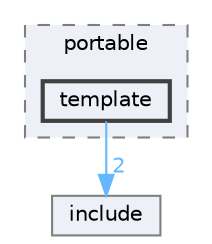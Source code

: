 digraph "D:/Projects/Raspberrypi_pico/pico_freertos_final/freertos_pico2/pico_freertos/FreeRTOS-Kernel/portable/template"
{
 // LATEX_PDF_SIZE
  bgcolor="transparent";
  edge [fontname=Helvetica,fontsize=10,labelfontname=Helvetica,labelfontsize=10];
  node [fontname=Helvetica,fontsize=10,shape=box,height=0.2,width=0.4];
  compound=true
  subgraph clusterdir_2901950e674b11bd625d37cd8c5cecca {
    graph [ bgcolor="#edf0f7", pencolor="grey50", label="portable", fontname=Helvetica,fontsize=10 style="filled,dashed", URL="dir_2901950e674b11bd625d37cd8c5cecca.html",tooltip=""]
  dir_7cf8ba735a1da487c962b5d75f931bb0 [label="template", fillcolor="#edf0f7", color="grey25", style="filled,bold", URL="dir_7cf8ba735a1da487c962b5d75f931bb0.html",tooltip=""];
  }
  dir_c69ece34c3f150cb2c6f1098178b172a [label="include", fillcolor="#edf0f7", color="grey50", style="filled", URL="dir_c69ece34c3f150cb2c6f1098178b172a.html",tooltip=""];
  dir_7cf8ba735a1da487c962b5d75f931bb0->dir_c69ece34c3f150cb2c6f1098178b172a [headlabel="2", labeldistance=1.5 headhref="dir_000242_000125.html" href="dir_000242_000125.html" color="steelblue1" fontcolor="steelblue1"];
}
